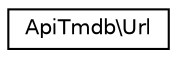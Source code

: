 digraph "Graphical Class Hierarchy"
{
  edge [fontname="Helvetica",fontsize="10",labelfontname="Helvetica",labelfontsize="10"];
  node [fontname="Helvetica",fontsize="10",shape=record];
  rankdir="LR";
  Node0 [label="ApiTmdb\\Url",height=0.2,width=0.4,color="black", fillcolor="white", style="filled",URL="$classApiTmdb_1_1Url.html"];
}
